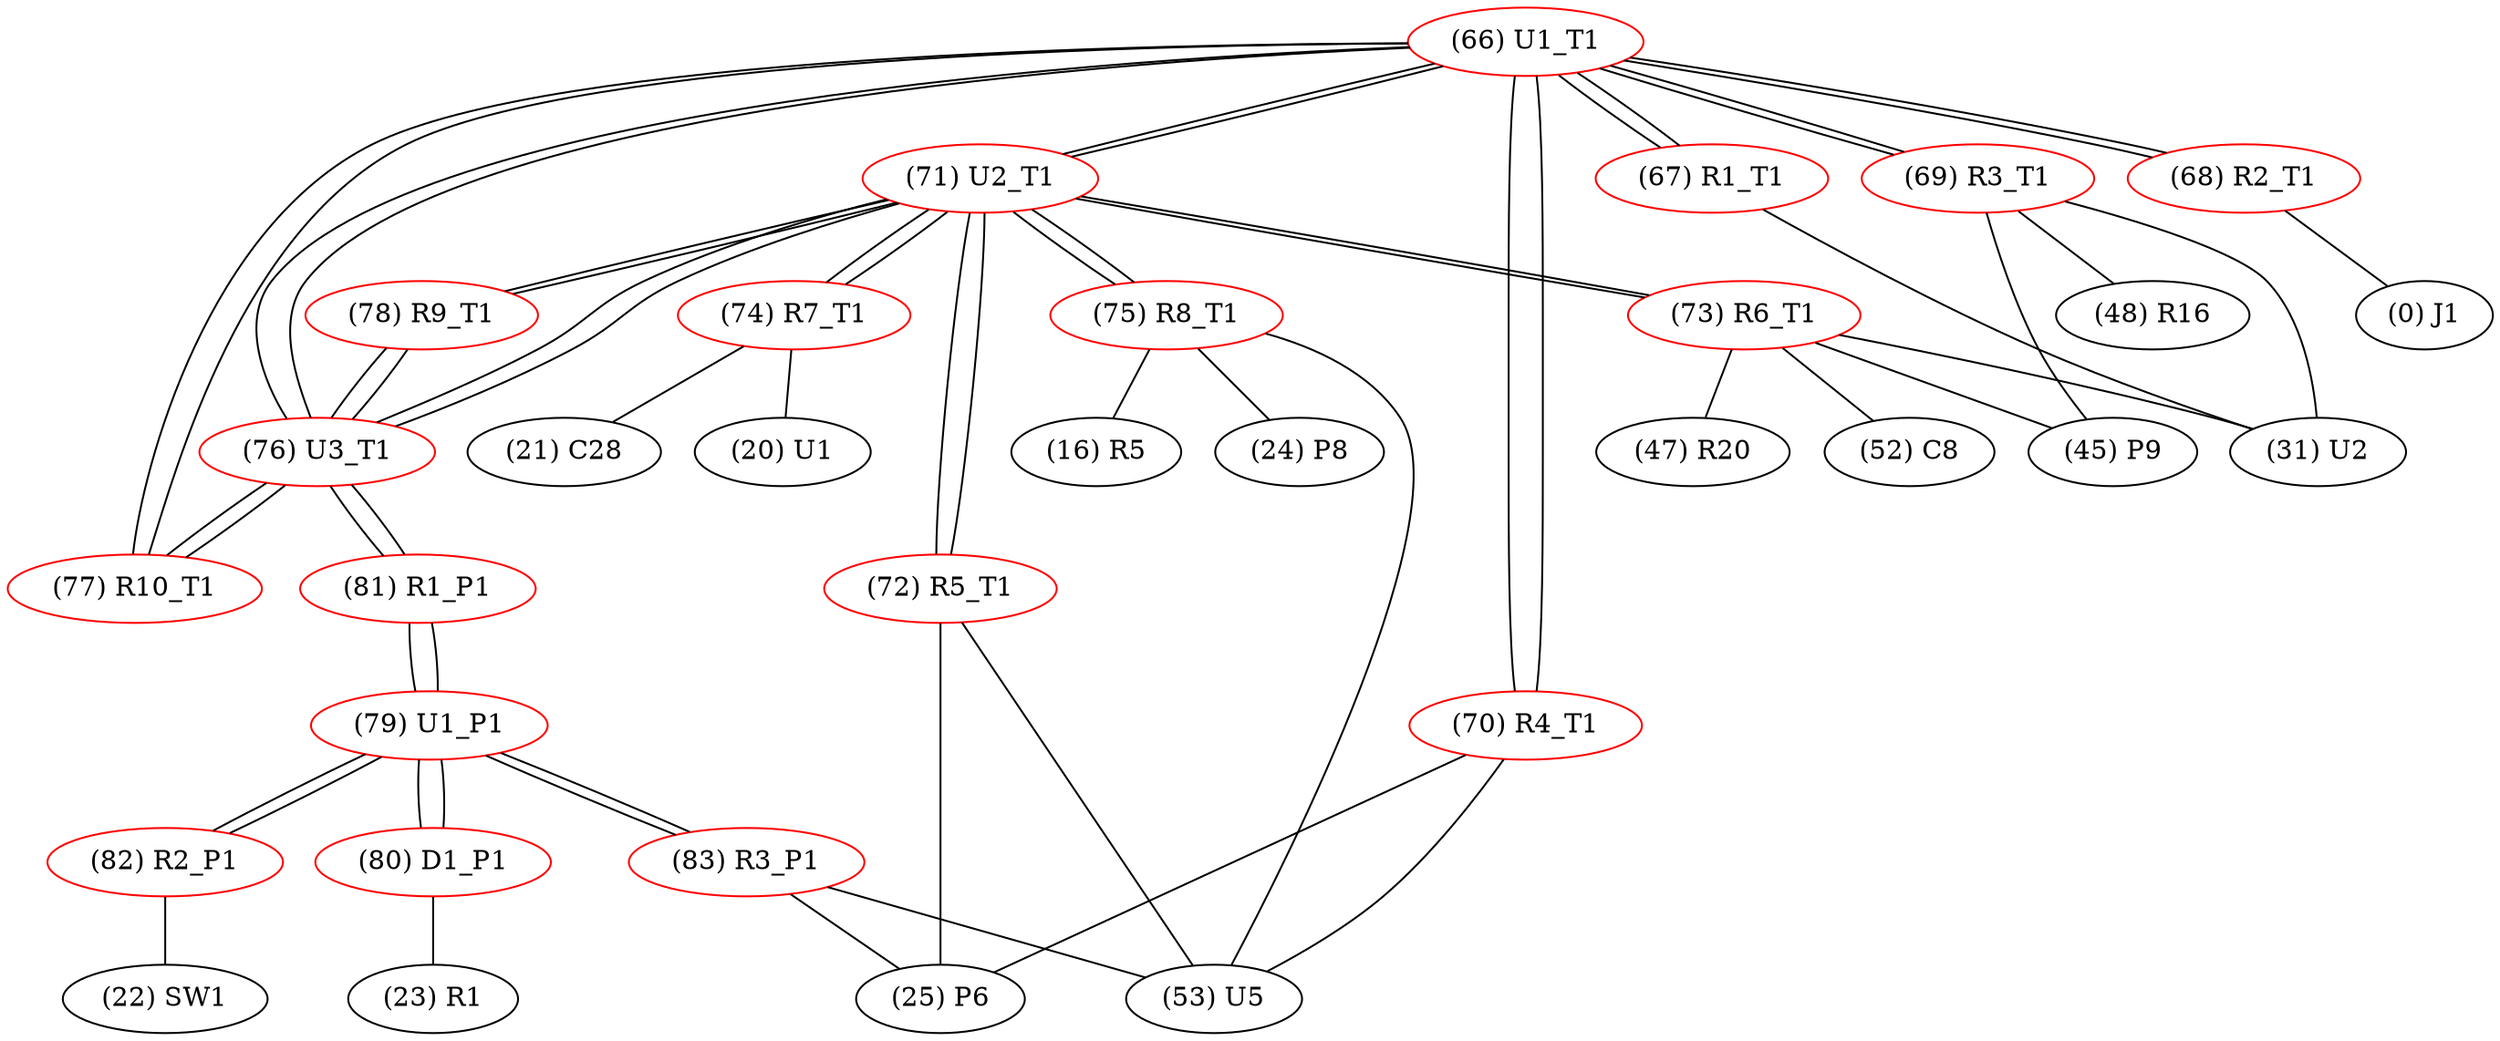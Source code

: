 graph {
	66 [label="(66) U1_T1" color=red]
	71 [label="(71) U2_T1"]
	76 [label="(76) U3_T1"]
	77 [label="(77) R10_T1"]
	70 [label="(70) R4_T1"]
	68 [label="(68) R2_T1"]
	69 [label="(69) R3_T1"]
	67 [label="(67) R1_T1"]
	67 [label="(67) R1_T1" color=red]
	31 [label="(31) U2"]
	66 [label="(66) U1_T1"]
	68 [label="(68) R2_T1" color=red]
	0 [label="(0) J1"]
	66 [label="(66) U1_T1"]
	69 [label="(69) R3_T1" color=red]
	31 [label="(31) U2"]
	45 [label="(45) P9"]
	48 [label="(48) R16"]
	66 [label="(66) U1_T1"]
	70 [label="(70) R4_T1" color=red]
	53 [label="(53) U5"]
	25 [label="(25) P6"]
	66 [label="(66) U1_T1"]
	71 [label="(71) U2_T1" color=red]
	74 [label="(74) R7_T1"]
	75 [label="(75) R8_T1"]
	72 [label="(72) R5_T1"]
	73 [label="(73) R6_T1"]
	76 [label="(76) U3_T1"]
	66 [label="(66) U1_T1"]
	78 [label="(78) R9_T1"]
	72 [label="(72) R5_T1" color=red]
	53 [label="(53) U5"]
	25 [label="(25) P6"]
	71 [label="(71) U2_T1"]
	73 [label="(73) R6_T1" color=red]
	31 [label="(31) U2"]
	47 [label="(47) R20"]
	45 [label="(45) P9"]
	52 [label="(52) C8"]
	71 [label="(71) U2_T1"]
	74 [label="(74) R7_T1" color=red]
	20 [label="(20) U1"]
	21 [label="(21) C28"]
	71 [label="(71) U2_T1"]
	75 [label="(75) R8_T1" color=red]
	16 [label="(16) R5"]
	24 [label="(24) P8"]
	53 [label="(53) U5"]
	71 [label="(71) U2_T1"]
	76 [label="(76) U3_T1" color=red]
	71 [label="(71) U2_T1"]
	66 [label="(66) U1_T1"]
	78 [label="(78) R9_T1"]
	77 [label="(77) R10_T1"]
	81 [label="(81) R1_P1"]
	77 [label="(77) R10_T1" color=red]
	76 [label="(76) U3_T1"]
	66 [label="(66) U1_T1"]
	78 [label="(78) R9_T1" color=red]
	71 [label="(71) U2_T1"]
	76 [label="(76) U3_T1"]
	79 [label="(79) U1_P1" color=red]
	80 [label="(80) D1_P1"]
	82 [label="(82) R2_P1"]
	83 [label="(83) R3_P1"]
	81 [label="(81) R1_P1"]
	80 [label="(80) D1_P1" color=red]
	23 [label="(23) R1"]
	79 [label="(79) U1_P1"]
	81 [label="(81) R1_P1" color=red]
	76 [label="(76) U3_T1"]
	79 [label="(79) U1_P1"]
	82 [label="(82) R2_P1" color=red]
	22 [label="(22) SW1"]
	79 [label="(79) U1_P1"]
	83 [label="(83) R3_P1" color=red]
	53 [label="(53) U5"]
	25 [label="(25) P6"]
	79 [label="(79) U1_P1"]
	66 -- 71
	66 -- 76
	66 -- 77
	66 -- 70
	66 -- 68
	66 -- 69
	66 -- 67
	67 -- 31
	67 -- 66
	68 -- 0
	68 -- 66
	69 -- 31
	69 -- 45
	69 -- 48
	69 -- 66
	70 -- 53
	70 -- 25
	70 -- 66
	71 -- 74
	71 -- 75
	71 -- 72
	71 -- 73
	71 -- 76
	71 -- 66
	71 -- 78
	72 -- 53
	72 -- 25
	72 -- 71
	73 -- 31
	73 -- 47
	73 -- 45
	73 -- 52
	73 -- 71
	74 -- 20
	74 -- 21
	74 -- 71
	75 -- 16
	75 -- 24
	75 -- 53
	75 -- 71
	76 -- 71
	76 -- 66
	76 -- 78
	76 -- 77
	76 -- 81
	77 -- 76
	77 -- 66
	78 -- 71
	78 -- 76
	79 -- 80
	79 -- 82
	79 -- 83
	79 -- 81
	80 -- 23
	80 -- 79
	81 -- 76
	81 -- 79
	82 -- 22
	82 -- 79
	83 -- 53
	83 -- 25
	83 -- 79
}
